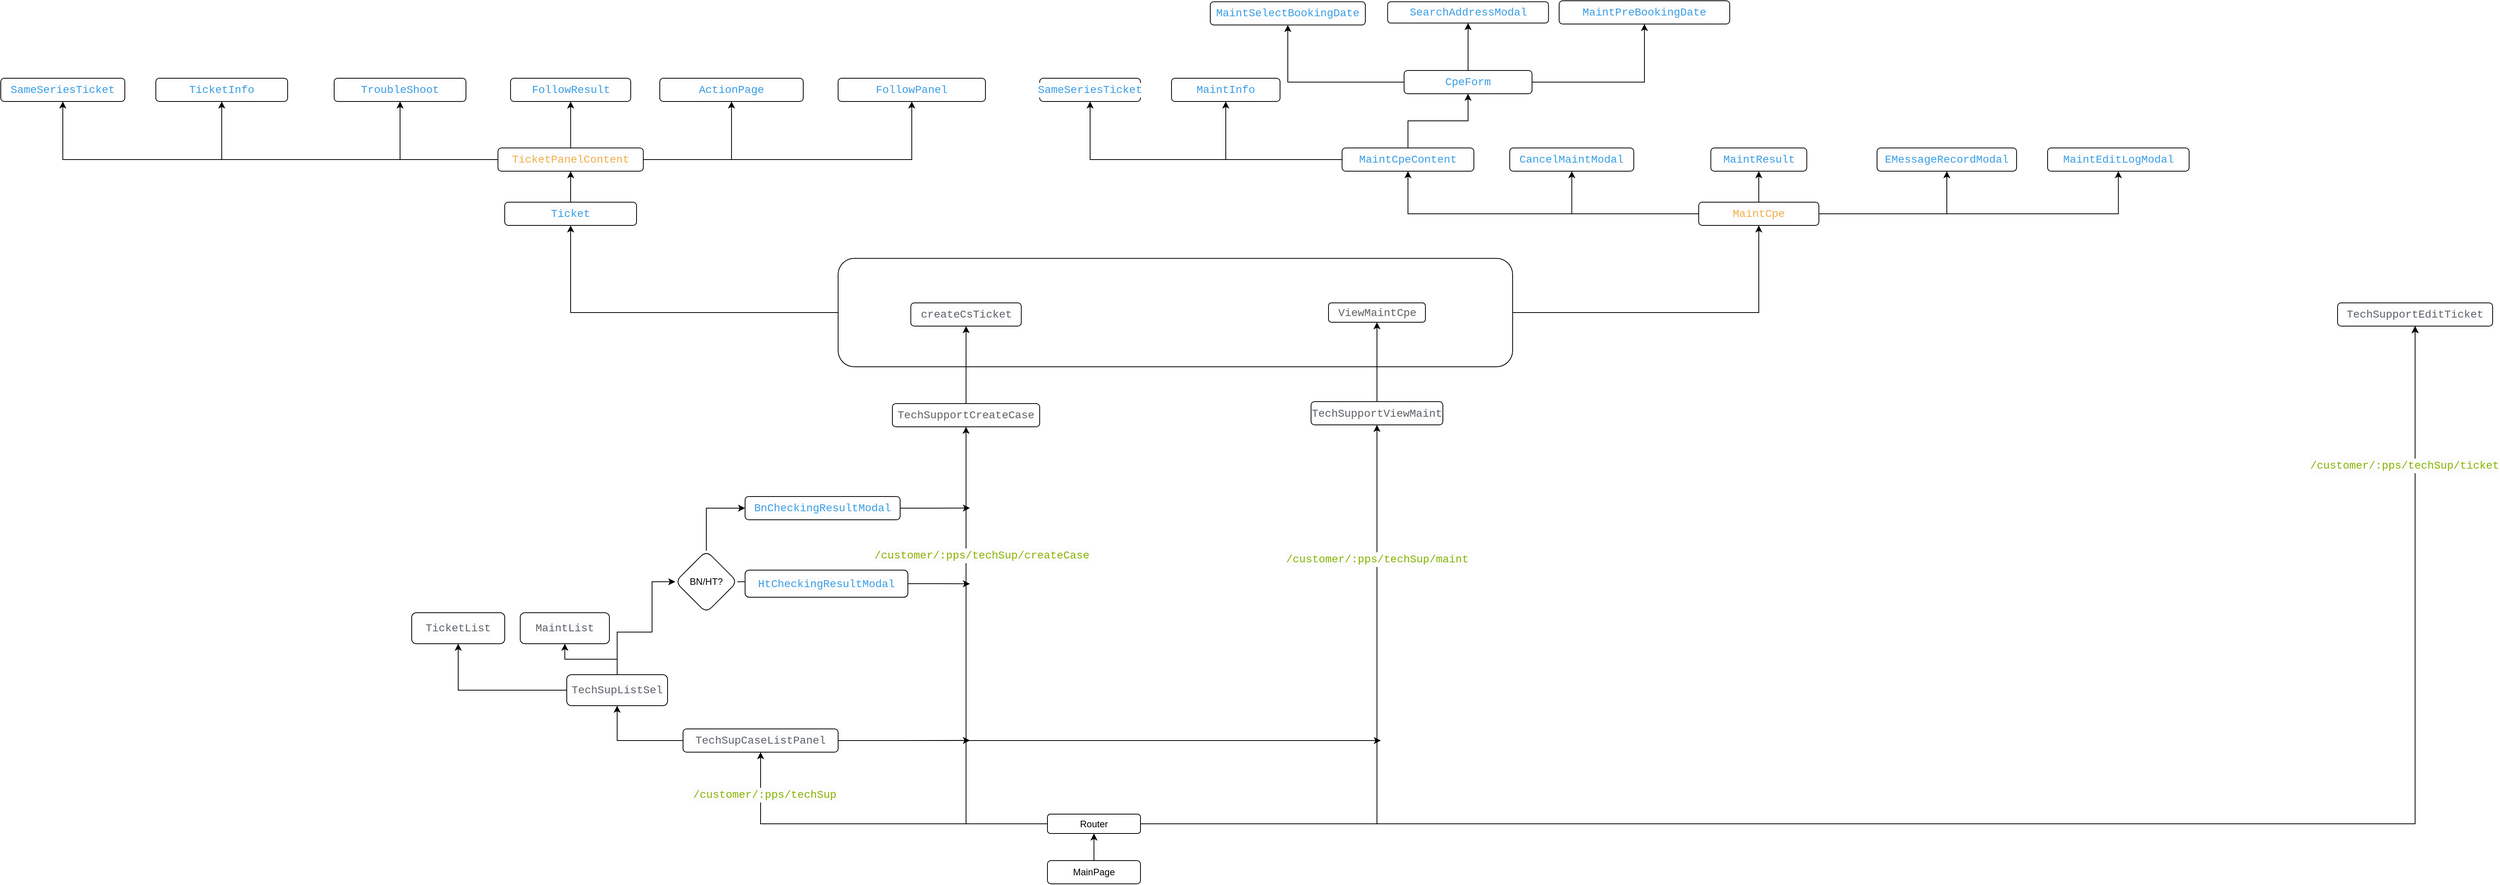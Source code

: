 <mxfile version="20.2.2" type="github">
  <diagram id="O2VmL0b9vW7oK0DRmLxH" name="第 1 页">
    <mxGraphModel dx="5217" dy="980" grid="1" gridSize="10" guides="1" tooltips="1" connect="1" arrows="1" fold="1" page="1" pageScale="1" pageWidth="3300" pageHeight="4681" math="0" shadow="0">
      <root>
        <mxCell id="0" />
        <mxCell id="1" parent="0" />
        <mxCell id="RKvN3lWJfi6Z_vdyfoKV-145" style="edgeStyle=orthogonalEdgeStyle;rounded=0;orthogonalLoop=1;jettySize=auto;html=1;" edge="1" parent="1" source="RKvN3lWJfi6Z_vdyfoKV-144" target="RKvN3lWJfi6Z_vdyfoKV-86">
          <mxGeometry relative="1" as="geometry" />
        </mxCell>
        <mxCell id="RKvN3lWJfi6Z_vdyfoKV-147" value="" style="edgeStyle=orthogonalEdgeStyle;rounded=0;orthogonalLoop=1;jettySize=auto;html=1;entryX=0.5;entryY=1;entryDx=0;entryDy=0;" edge="1" parent="1" source="RKvN3lWJfi6Z_vdyfoKV-144" target="RKvN3lWJfi6Z_vdyfoKV-88">
          <mxGeometry relative="1" as="geometry">
            <mxPoint x="1945.0" y="3662.5" as="targetPoint" />
          </mxGeometry>
        </mxCell>
        <mxCell id="RKvN3lWJfi6Z_vdyfoKV-144" value="" style="rounded=1;whiteSpace=wrap;html=1;" vertex="1" parent="1">
          <mxGeometry x="620" y="3592.5" width="870" height="140" as="geometry" />
        </mxCell>
        <mxCell id="RKvN3lWJfi6Z_vdyfoKV-32" value="" style="edgeStyle=orthogonalEdgeStyle;rounded=0;orthogonalLoop=1;jettySize=auto;html=1;" edge="1" parent="1" source="RKvN3lWJfi6Z_vdyfoKV-12" target="RKvN3lWJfi6Z_vdyfoKV-31">
          <mxGeometry relative="1" as="geometry" />
        </mxCell>
        <mxCell id="RKvN3lWJfi6Z_vdyfoKV-12" value="MainPage" style="rounded=1;whiteSpace=wrap;html=1;" vertex="1" parent="1">
          <mxGeometry x="890" y="4370" width="120" height="30" as="geometry" />
        </mxCell>
        <mxCell id="RKvN3lWJfi6Z_vdyfoKV-34" value="" style="edgeStyle=orthogonalEdgeStyle;rounded=0;orthogonalLoop=1;jettySize=auto;html=1;" edge="1" parent="1" source="RKvN3lWJfi6Z_vdyfoKV-31" target="RKvN3lWJfi6Z_vdyfoKV-33">
          <mxGeometry relative="1" as="geometry" />
        </mxCell>
        <mxCell id="RKvN3lWJfi6Z_vdyfoKV-36" value="" style="edgeStyle=orthogonalEdgeStyle;rounded=0;orthogonalLoop=1;jettySize=auto;html=1;" edge="1" parent="1" source="RKvN3lWJfi6Z_vdyfoKV-31" target="RKvN3lWJfi6Z_vdyfoKV-35">
          <mxGeometry relative="1" as="geometry" />
        </mxCell>
        <mxCell id="RKvN3lWJfi6Z_vdyfoKV-37" value="" style="edgeStyle=orthogonalEdgeStyle;rounded=0;orthogonalLoop=1;jettySize=auto;html=1;" edge="1" parent="1" source="RKvN3lWJfi6Z_vdyfoKV-31" target="RKvN3lWJfi6Z_vdyfoKV-35">
          <mxGeometry relative="1" as="geometry" />
        </mxCell>
        <mxCell id="RKvN3lWJfi6Z_vdyfoKV-38" value="" style="edgeStyle=orthogonalEdgeStyle;rounded=0;orthogonalLoop=1;jettySize=auto;html=1;" edge="1" parent="1" source="RKvN3lWJfi6Z_vdyfoKV-31" target="RKvN3lWJfi6Z_vdyfoKV-35">
          <mxGeometry relative="1" as="geometry" />
        </mxCell>
        <mxCell id="RKvN3lWJfi6Z_vdyfoKV-49" value="&lt;div style=&quot;color: rgb(92, 97, 102); background-color: rgb(252, 252, 252); font-family: Consolas, &amp;quot;Courier New&amp;quot;, monospace; font-size: 14px; line-height: 19px;&quot;&gt;&lt;span style=&quot;color: #86b300;&quot;&gt;/customer/:pps/techSup/ticket&lt;/span&gt;&lt;/div&gt;" style="edgeLabel;html=1;align=center;verticalAlign=middle;resizable=0;points=[];" vertex="1" connectable="0" parent="RKvN3lWJfi6Z_vdyfoKV-38">
          <mxGeometry x="0.571" y="-2" relative="1" as="geometry">
            <mxPoint x="-16" y="-311" as="offset" />
          </mxGeometry>
        </mxCell>
        <mxCell id="RKvN3lWJfi6Z_vdyfoKV-40" value="" style="edgeStyle=orthogonalEdgeStyle;rounded=0;orthogonalLoop=1;jettySize=auto;html=1;" edge="1" parent="1" source="RKvN3lWJfi6Z_vdyfoKV-31" target="RKvN3lWJfi6Z_vdyfoKV-39">
          <mxGeometry relative="1" as="geometry" />
        </mxCell>
        <mxCell id="RKvN3lWJfi6Z_vdyfoKV-50" value="&lt;div style=&quot;color: rgb(92, 97, 102); background-color: rgb(252, 252, 252); font-family: Consolas, &amp;quot;Courier New&amp;quot;, monospace; font-size: 14px; line-height: 19px;&quot;&gt;&lt;span style=&quot;color: #86b300;&quot;&gt;/customer/:pps/techSup/createCase&lt;/span&gt;&lt;/div&gt;" style="edgeLabel;html=1;align=center;verticalAlign=middle;resizable=0;points=[];" vertex="1" connectable="0" parent="RKvN3lWJfi6Z_vdyfoKV-40">
          <mxGeometry x="0.46" y="-1" relative="1" as="geometry">
            <mxPoint x="19" y="-1" as="offset" />
          </mxGeometry>
        </mxCell>
        <mxCell id="RKvN3lWJfi6Z_vdyfoKV-47" value="" style="edgeStyle=orthogonalEdgeStyle;rounded=0;orthogonalLoop=1;jettySize=auto;html=1;" edge="1" parent="1" source="RKvN3lWJfi6Z_vdyfoKV-31" target="RKvN3lWJfi6Z_vdyfoKV-46">
          <mxGeometry relative="1" as="geometry" />
        </mxCell>
        <mxCell id="RKvN3lWJfi6Z_vdyfoKV-48" value="&lt;div style=&quot;color: rgb(92, 97, 102); background-color: rgb(252, 252, 252); font-family: Consolas, &amp;quot;Courier New&amp;quot;, monospace; font-size: 14px; line-height: 19px;&quot;&gt;&lt;span style=&quot;color: #86b300;&quot;&gt;/customer/:pps/techSup/maint&lt;/span&gt;&lt;/div&gt;" style="edgeLabel;html=1;align=center;verticalAlign=middle;resizable=0;points=[];" vertex="1" connectable="0" parent="RKvN3lWJfi6Z_vdyfoKV-47">
          <mxGeometry x="0.232" y="2" relative="1" as="geometry">
            <mxPoint x="2" y="-142" as="offset" />
          </mxGeometry>
        </mxCell>
        <mxCell id="RKvN3lWJfi6Z_vdyfoKV-31" value="Router" style="whiteSpace=wrap;html=1;rounded=1;" vertex="1" parent="1">
          <mxGeometry x="890" y="4310" width="120" height="25" as="geometry" />
        </mxCell>
        <mxCell id="RKvN3lWJfi6Z_vdyfoKV-53" value="" style="edgeStyle=orthogonalEdgeStyle;rounded=0;orthogonalLoop=1;jettySize=auto;html=1;" edge="1" parent="1" source="RKvN3lWJfi6Z_vdyfoKV-33" target="RKvN3lWJfi6Z_vdyfoKV-52">
          <mxGeometry relative="1" as="geometry" />
        </mxCell>
        <mxCell id="RKvN3lWJfi6Z_vdyfoKV-134" style="edgeStyle=orthogonalEdgeStyle;rounded=0;orthogonalLoop=1;jettySize=auto;html=1;exitX=1;exitY=0.5;exitDx=0;exitDy=0;" edge="1" parent="1" source="RKvN3lWJfi6Z_vdyfoKV-33">
          <mxGeometry relative="1" as="geometry">
            <mxPoint x="790" y="4214.889" as="targetPoint" />
          </mxGeometry>
        </mxCell>
        <mxCell id="RKvN3lWJfi6Z_vdyfoKV-135" style="edgeStyle=orthogonalEdgeStyle;rounded=0;orthogonalLoop=1;jettySize=auto;html=1;exitX=1;exitY=0.5;exitDx=0;exitDy=0;" edge="1" parent="1" source="RKvN3lWJfi6Z_vdyfoKV-33">
          <mxGeometry relative="1" as="geometry">
            <mxPoint x="1320" y="4215" as="targetPoint" />
          </mxGeometry>
        </mxCell>
        <mxCell id="RKvN3lWJfi6Z_vdyfoKV-33" value="&lt;div style=&quot;color: rgb(92, 97, 102); background-color: rgb(252, 252, 252); font-family: Consolas, &amp;quot;Courier New&amp;quot;, monospace; font-size: 14px; line-height: 19px;&quot;&gt;TechSupCaseListPanel&lt;/div&gt;" style="whiteSpace=wrap;html=1;rounded=1;" vertex="1" parent="1">
          <mxGeometry x="420" y="4200" width="200" height="30" as="geometry" />
        </mxCell>
        <mxCell id="RKvN3lWJfi6Z_vdyfoKV-35" value="&lt;div style=&quot;color: rgb(92, 97, 102); background-color: rgb(252, 252, 252); font-family: Consolas, &amp;quot;Courier New&amp;quot;, monospace; font-size: 14px; line-height: 19px;&quot;&gt;TechSupportEditTicket&lt;/div&gt;" style="whiteSpace=wrap;html=1;rounded=1;" vertex="1" parent="1">
          <mxGeometry x="2554" y="3650" width="200" height="30" as="geometry" />
        </mxCell>
        <mxCell id="RKvN3lWJfi6Z_vdyfoKV-85" value="" style="edgeStyle=orthogonalEdgeStyle;rounded=0;orthogonalLoop=1;jettySize=auto;html=1;" edge="1" parent="1" source="RKvN3lWJfi6Z_vdyfoKV-39" target="RKvN3lWJfi6Z_vdyfoKV-84">
          <mxGeometry relative="1" as="geometry" />
        </mxCell>
        <mxCell id="RKvN3lWJfi6Z_vdyfoKV-39" value="&lt;div style=&quot;color: rgb(92, 97, 102); background-color: rgb(252, 252, 252); font-family: Consolas, &amp;quot;Courier New&amp;quot;, monospace; font-size: 14px; line-height: 19px;&quot;&gt;TechSupportCreateCase&lt;/div&gt;" style="whiteSpace=wrap;html=1;rounded=1;" vertex="1" parent="1">
          <mxGeometry x="690" y="3780" width="190" height="30" as="geometry" />
        </mxCell>
        <mxCell id="RKvN3lWJfi6Z_vdyfoKV-43" value="&lt;div style=&quot;color: rgb(92, 97, 102); background-color: rgb(252, 252, 252); font-family: Consolas, &amp;quot;Courier New&amp;quot;, monospace; font-size: 14px; line-height: 19px;&quot;&gt;&lt;span style=&quot;color: #86b300;&quot;&gt;/customer/:pps/techSup&lt;/span&gt;&lt;/div&gt;" style="text;html=1;align=center;verticalAlign=middle;resizable=0;points=[];autosize=1;strokeColor=none;fillColor=none;" vertex="1" parent="1">
          <mxGeometry x="430" y="4270" width="190" height="30" as="geometry" />
        </mxCell>
        <mxCell id="RKvN3lWJfi6Z_vdyfoKV-137" value="" style="edgeStyle=orthogonalEdgeStyle;rounded=0;orthogonalLoop=1;jettySize=auto;html=1;" edge="1" parent="1" source="RKvN3lWJfi6Z_vdyfoKV-46" target="RKvN3lWJfi6Z_vdyfoKV-136">
          <mxGeometry relative="1" as="geometry" />
        </mxCell>
        <mxCell id="RKvN3lWJfi6Z_vdyfoKV-46" value="&lt;div style=&quot;color: rgb(92, 97, 102); background-color: rgb(252, 252, 252); font-family: Consolas, &amp;quot;Courier New&amp;quot;, monospace; font-size: 14px; line-height: 19px;&quot;&gt;TechSupportViewMaint&lt;/div&gt;" style="whiteSpace=wrap;html=1;rounded=1;" vertex="1" parent="1">
          <mxGeometry x="1230" y="3777.5" width="170" height="30" as="geometry" />
        </mxCell>
        <mxCell id="RKvN3lWJfi6Z_vdyfoKV-62" value="" style="edgeStyle=orthogonalEdgeStyle;rounded=0;orthogonalLoop=1;jettySize=auto;html=1;" edge="1" parent="1" source="RKvN3lWJfi6Z_vdyfoKV-52" target="RKvN3lWJfi6Z_vdyfoKV-61">
          <mxGeometry relative="1" as="geometry" />
        </mxCell>
        <mxCell id="RKvN3lWJfi6Z_vdyfoKV-66" value="" style="edgeStyle=orthogonalEdgeStyle;rounded=0;orthogonalLoop=1;jettySize=auto;html=1;" edge="1" parent="1" source="RKvN3lWJfi6Z_vdyfoKV-52" target="RKvN3lWJfi6Z_vdyfoKV-65">
          <mxGeometry relative="1" as="geometry" />
        </mxCell>
        <mxCell id="RKvN3lWJfi6Z_vdyfoKV-73" value="" style="edgeStyle=orthogonalEdgeStyle;rounded=0;orthogonalLoop=1;jettySize=auto;html=1;" edge="1" parent="1" source="RKvN3lWJfi6Z_vdyfoKV-52" target="RKvN3lWJfi6Z_vdyfoKV-72">
          <mxGeometry relative="1" as="geometry">
            <Array as="points">
              <mxPoint x="335" y="4075" />
              <mxPoint x="380" y="4075" />
            </Array>
          </mxGeometry>
        </mxCell>
        <mxCell id="RKvN3lWJfi6Z_vdyfoKV-52" value="&lt;div style=&quot;color: rgb(92, 97, 102); background-color: rgb(252, 252, 252); font-family: Consolas, &amp;quot;Courier New&amp;quot;, monospace; font-size: 14px; line-height: 19px;&quot;&gt;TechSupListSel&lt;/div&gt;" style="whiteSpace=wrap;html=1;rounded=1;" vertex="1" parent="1">
          <mxGeometry x="270" y="4130" width="130" height="40" as="geometry" />
        </mxCell>
        <mxCell id="RKvN3lWJfi6Z_vdyfoKV-61" value="&lt;div style=&quot;color: rgb(92, 97, 102); background-color: rgb(252, 252, 252); font-family: Consolas, &amp;quot;Courier New&amp;quot;, monospace; font-size: 14px; line-height: 19px;&quot;&gt;TicketList&lt;/div&gt;" style="whiteSpace=wrap;html=1;rounded=1;" vertex="1" parent="1">
          <mxGeometry x="70" y="4050" width="120" height="40" as="geometry" />
        </mxCell>
        <mxCell id="RKvN3lWJfi6Z_vdyfoKV-65" value="&lt;div style=&quot;color: rgb(92, 97, 102); background-color: rgb(252, 252, 252); font-family: Consolas, &amp;quot;Courier New&amp;quot;, monospace; font-size: 14px; line-height: 19px;&quot;&gt;MaintList&lt;/div&gt;" style="whiteSpace=wrap;html=1;rounded=1;" vertex="1" parent="1">
          <mxGeometry x="210" y="4050" width="115" height="40" as="geometry" />
        </mxCell>
        <mxCell id="RKvN3lWJfi6Z_vdyfoKV-78" value="" style="edgeStyle=orthogonalEdgeStyle;rounded=0;orthogonalLoop=1;jettySize=auto;html=1;" edge="1" parent="1" source="RKvN3lWJfi6Z_vdyfoKV-72" target="RKvN3lWJfi6Z_vdyfoKV-77">
          <mxGeometry relative="1" as="geometry">
            <Array as="points">
              <mxPoint x="450" y="3915" />
            </Array>
          </mxGeometry>
        </mxCell>
        <mxCell id="RKvN3lWJfi6Z_vdyfoKV-80" value="" style="edgeStyle=orthogonalEdgeStyle;rounded=0;orthogonalLoop=1;jettySize=auto;html=1;" edge="1" parent="1" source="RKvN3lWJfi6Z_vdyfoKV-72" target="RKvN3lWJfi6Z_vdyfoKV-79">
          <mxGeometry relative="1" as="geometry" />
        </mxCell>
        <mxCell id="RKvN3lWJfi6Z_vdyfoKV-72" value="BN/HT?" style="rhombus;whiteSpace=wrap;html=1;rounded=1;" vertex="1" parent="1">
          <mxGeometry x="410" y="3970" width="80" height="80" as="geometry" />
        </mxCell>
        <mxCell id="RKvN3lWJfi6Z_vdyfoKV-132" style="edgeStyle=orthogonalEdgeStyle;rounded=0;orthogonalLoop=1;jettySize=auto;html=1;exitX=1;exitY=0.5;exitDx=0;exitDy=0;" edge="1" parent="1" source="RKvN3lWJfi6Z_vdyfoKV-77">
          <mxGeometry relative="1" as="geometry">
            <mxPoint x="790" y="3914.889" as="targetPoint" />
          </mxGeometry>
        </mxCell>
        <mxCell id="RKvN3lWJfi6Z_vdyfoKV-77" value="&lt;div style=&quot;color: rgb(92, 97, 102); background-color: rgb(252, 252, 252); font-family: Consolas, &amp;quot;Courier New&amp;quot;, monospace; font-size: 14px; line-height: 19px;&quot;&gt;&lt;span style=&quot;color: #399ee6;&quot;&gt;BnCheckingResultModal&lt;/span&gt;&lt;/div&gt;" style="whiteSpace=wrap;html=1;rounded=1;" vertex="1" parent="1">
          <mxGeometry x="500" y="3900" width="200" height="30" as="geometry" />
        </mxCell>
        <mxCell id="RKvN3lWJfi6Z_vdyfoKV-133" style="edgeStyle=orthogonalEdgeStyle;rounded=0;orthogonalLoop=1;jettySize=auto;html=1;exitX=1;exitY=0.5;exitDx=0;exitDy=0;" edge="1" parent="1" source="RKvN3lWJfi6Z_vdyfoKV-79">
          <mxGeometry relative="1" as="geometry">
            <mxPoint x="790" y="4012.667" as="targetPoint" />
          </mxGeometry>
        </mxCell>
        <mxCell id="RKvN3lWJfi6Z_vdyfoKV-79" value="&lt;div style=&quot;color: rgb(92, 97, 102); background-color: rgb(252, 252, 252); font-family: Consolas, &amp;quot;Courier New&amp;quot;, monospace; font-size: 14px; line-height: 19px;&quot;&gt;&lt;span style=&quot;color: #399ee6;&quot;&gt;HtCheckingResultModal&lt;/span&gt;&lt;/div&gt;" style="whiteSpace=wrap;html=1;rounded=1;" vertex="1" parent="1">
          <mxGeometry x="500" y="3995" width="210" height="35" as="geometry" />
        </mxCell>
        <mxCell id="RKvN3lWJfi6Z_vdyfoKV-84" value="&lt;div style=&quot;color: rgb(92, 97, 102); background-color: rgb(252, 252, 252); font-family: Consolas, &amp;quot;Courier New&amp;quot;, monospace; font-size: 14px; line-height: 19px;&quot;&gt;createCsTicket&lt;/div&gt;" style="whiteSpace=wrap;html=1;rounded=1;" vertex="1" parent="1">
          <mxGeometry x="713.75" y="3650" width="142.5" height="30" as="geometry" />
        </mxCell>
        <mxCell id="RKvN3lWJfi6Z_vdyfoKV-91" value="" style="edgeStyle=orthogonalEdgeStyle;rounded=0;orthogonalLoop=1;jettySize=auto;html=1;" edge="1" parent="1" source="RKvN3lWJfi6Z_vdyfoKV-86" target="RKvN3lWJfi6Z_vdyfoKV-90">
          <mxGeometry relative="1" as="geometry" />
        </mxCell>
        <mxCell id="RKvN3lWJfi6Z_vdyfoKV-86" value="&lt;div style=&quot;color: rgb(92, 97, 102); background-color: rgb(252, 252, 252); font-family: Consolas, &amp;quot;Courier New&amp;quot;, monospace; font-size: 14px; line-height: 19px;&quot;&gt;&lt;span style=&quot;color: #399ee6;&quot;&gt;Ticket&lt;/span&gt;&lt;/div&gt;" style="whiteSpace=wrap;html=1;rounded=1;" vertex="1" parent="1">
          <mxGeometry x="190" y="3520" width="170" height="30" as="geometry" />
        </mxCell>
        <mxCell id="RKvN3lWJfi6Z_vdyfoKV-109" value="" style="edgeStyle=orthogonalEdgeStyle;rounded=0;orthogonalLoop=1;jettySize=auto;html=1;" edge="1" parent="1" source="RKvN3lWJfi6Z_vdyfoKV-88" target="RKvN3lWJfi6Z_vdyfoKV-108">
          <mxGeometry relative="1" as="geometry" />
        </mxCell>
        <mxCell id="RKvN3lWJfi6Z_vdyfoKV-111" value="" style="edgeStyle=orthogonalEdgeStyle;rounded=0;orthogonalLoop=1;jettySize=auto;html=1;" edge="1" parent="1" source="RKvN3lWJfi6Z_vdyfoKV-88" target="RKvN3lWJfi6Z_vdyfoKV-110">
          <mxGeometry relative="1" as="geometry" />
        </mxCell>
        <mxCell id="RKvN3lWJfi6Z_vdyfoKV-113" value="" style="edgeStyle=orthogonalEdgeStyle;rounded=0;orthogonalLoop=1;jettySize=auto;html=1;" edge="1" parent="1" source="RKvN3lWJfi6Z_vdyfoKV-88" target="RKvN3lWJfi6Z_vdyfoKV-112">
          <mxGeometry relative="1" as="geometry" />
        </mxCell>
        <mxCell id="RKvN3lWJfi6Z_vdyfoKV-115" value="" style="edgeStyle=orthogonalEdgeStyle;rounded=0;orthogonalLoop=1;jettySize=auto;html=1;entryX=0.5;entryY=1;entryDx=0;entryDy=0;" edge="1" parent="1" source="RKvN3lWJfi6Z_vdyfoKV-88" target="RKvN3lWJfi6Z_vdyfoKV-114">
          <mxGeometry relative="1" as="geometry">
            <mxPoint x="2271.182" y="3480" as="targetPoint" />
          </mxGeometry>
        </mxCell>
        <mxCell id="RKvN3lWJfi6Z_vdyfoKV-142" value="" style="edgeStyle=orthogonalEdgeStyle;rounded=0;orthogonalLoop=1;jettySize=auto;html=1;" edge="1" parent="1" source="RKvN3lWJfi6Z_vdyfoKV-88" target="RKvN3lWJfi6Z_vdyfoKV-141">
          <mxGeometry relative="1" as="geometry" />
        </mxCell>
        <mxCell id="RKvN3lWJfi6Z_vdyfoKV-88" value="&lt;div style=&quot;color: rgb(92, 97, 102); background-color: rgb(252, 252, 252); font-family: Consolas, &amp;quot;Courier New&amp;quot;, monospace; font-size: 14px; line-height: 19px;&quot;&gt;&lt;div style=&quot;line-height: 19px;&quot;&gt;&lt;span style=&quot;color: #f2ae49;&quot;&gt;MaintCpe&lt;/span&gt;&lt;/div&gt;&lt;/div&gt;" style="whiteSpace=wrap;html=1;rounded=1;" vertex="1" parent="1">
          <mxGeometry x="1730" y="3520" width="155" height="30" as="geometry" />
        </mxCell>
        <mxCell id="RKvN3lWJfi6Z_vdyfoKV-96" value="" style="edgeStyle=orthogonalEdgeStyle;rounded=0;orthogonalLoop=1;jettySize=auto;html=1;" edge="1" parent="1" source="RKvN3lWJfi6Z_vdyfoKV-90" target="RKvN3lWJfi6Z_vdyfoKV-95">
          <mxGeometry relative="1" as="geometry" />
        </mxCell>
        <mxCell id="RKvN3lWJfi6Z_vdyfoKV-98" value="" style="edgeStyle=orthogonalEdgeStyle;rounded=0;orthogonalLoop=1;jettySize=auto;html=1;" edge="1" parent="1" source="RKvN3lWJfi6Z_vdyfoKV-90" target="RKvN3lWJfi6Z_vdyfoKV-97">
          <mxGeometry relative="1" as="geometry" />
        </mxCell>
        <mxCell id="RKvN3lWJfi6Z_vdyfoKV-101" value="" style="edgeStyle=orthogonalEdgeStyle;rounded=0;orthogonalLoop=1;jettySize=auto;html=1;" edge="1" parent="1" source="RKvN3lWJfi6Z_vdyfoKV-90" target="RKvN3lWJfi6Z_vdyfoKV-100">
          <mxGeometry relative="1" as="geometry" />
        </mxCell>
        <mxCell id="RKvN3lWJfi6Z_vdyfoKV-103" value="" style="edgeStyle=orthogonalEdgeStyle;rounded=0;orthogonalLoop=1;jettySize=auto;html=1;" edge="1" parent="1" source="RKvN3lWJfi6Z_vdyfoKV-90" target="RKvN3lWJfi6Z_vdyfoKV-102">
          <mxGeometry relative="1" as="geometry" />
        </mxCell>
        <mxCell id="RKvN3lWJfi6Z_vdyfoKV-105" value="" style="edgeStyle=orthogonalEdgeStyle;rounded=0;orthogonalLoop=1;jettySize=auto;html=1;" edge="1" parent="1" source="RKvN3lWJfi6Z_vdyfoKV-90" target="RKvN3lWJfi6Z_vdyfoKV-104">
          <mxGeometry relative="1" as="geometry" />
        </mxCell>
        <mxCell id="RKvN3lWJfi6Z_vdyfoKV-107" value="" style="edgeStyle=orthogonalEdgeStyle;rounded=0;orthogonalLoop=1;jettySize=auto;html=1;" edge="1" parent="1" source="RKvN3lWJfi6Z_vdyfoKV-90" target="RKvN3lWJfi6Z_vdyfoKV-106">
          <mxGeometry relative="1" as="geometry" />
        </mxCell>
        <mxCell id="RKvN3lWJfi6Z_vdyfoKV-90" value="&lt;div style=&quot;color: rgb(92, 97, 102); background-color: rgb(252, 252, 252); font-family: Consolas, &amp;quot;Courier New&amp;quot;, monospace; font-size: 14px; line-height: 19px;&quot;&gt;&lt;span style=&quot;color: #f2ae49;&quot;&gt;TicketPanelContent&lt;/span&gt;&lt;/div&gt;" style="whiteSpace=wrap;html=1;rounded=1;" vertex="1" parent="1">
          <mxGeometry x="181.25" y="3450" width="187.5" height="30" as="geometry" />
        </mxCell>
        <mxCell id="RKvN3lWJfi6Z_vdyfoKV-95" value="&lt;div style=&quot;color: rgb(92, 97, 102); background-color: rgb(252, 252, 252); font-family: Consolas, &amp;quot;Courier New&amp;quot;, monospace; font-size: 14px; line-height: 19px;&quot;&gt;&lt;span style=&quot;color: #399ee6;&quot;&gt;SameSeriesTicket&lt;/span&gt;&lt;/div&gt;" style="whiteSpace=wrap;html=1;rounded=1;" vertex="1" parent="1">
          <mxGeometry x="-460" y="3360" width="160" height="30" as="geometry" />
        </mxCell>
        <mxCell id="RKvN3lWJfi6Z_vdyfoKV-97" value="&lt;div style=&quot;color: rgb(92, 97, 102); background-color: rgb(252, 252, 252); font-family: Consolas, &amp;quot;Courier New&amp;quot;, monospace; font-size: 14px; line-height: 19px;&quot;&gt;&lt;span style=&quot;color: #399ee6;&quot;&gt;TicketInfo&lt;/span&gt;&lt;/div&gt;" style="whiteSpace=wrap;html=1;rounded=1;" vertex="1" parent="1">
          <mxGeometry x="-260" y="3360" width="170" height="30" as="geometry" />
        </mxCell>
        <mxCell id="RKvN3lWJfi6Z_vdyfoKV-100" value="&lt;div style=&quot;color: rgb(92, 97, 102); background-color: rgb(252, 252, 252); font-family: Consolas, &amp;quot;Courier New&amp;quot;, monospace; font-size: 14px; line-height: 19px;&quot;&gt;&lt;span style=&quot;color: #399ee6;&quot;&gt;TroubleShoot&lt;/span&gt;&lt;/div&gt;" style="whiteSpace=wrap;html=1;rounded=1;" vertex="1" parent="1">
          <mxGeometry x="-30" y="3360" width="170" height="30" as="geometry" />
        </mxCell>
        <mxCell id="RKvN3lWJfi6Z_vdyfoKV-102" value="&lt;div style=&quot;color: rgb(92, 97, 102); background-color: rgb(252, 252, 252); font-family: Consolas, &amp;quot;Courier New&amp;quot;, monospace; font-size: 14px; line-height: 19px;&quot;&gt;&lt;span style=&quot;color: #399ee6;&quot;&gt;ActionPage&lt;/span&gt;&lt;/div&gt;" style="whiteSpace=wrap;html=1;rounded=1;" vertex="1" parent="1">
          <mxGeometry x="390" y="3360" width="185" height="30" as="geometry" />
        </mxCell>
        <mxCell id="RKvN3lWJfi6Z_vdyfoKV-104" value="&lt;div style=&quot;color: rgb(92, 97, 102); background-color: rgb(252, 252, 252); font-family: Consolas, &amp;quot;Courier New&amp;quot;, monospace; font-size: 14px; line-height: 19px;&quot;&gt;&lt;span style=&quot;color: #399ee6;&quot;&gt;FollowPanel&lt;/span&gt;&lt;/div&gt;" style="whiteSpace=wrap;html=1;rounded=1;" vertex="1" parent="1">
          <mxGeometry x="620" y="3360" width="190" height="30" as="geometry" />
        </mxCell>
        <mxCell id="RKvN3lWJfi6Z_vdyfoKV-106" value="&lt;div style=&quot;color: rgb(92, 97, 102); background-color: rgb(252, 252, 252); font-family: Consolas, &amp;quot;Courier New&amp;quot;, monospace; font-size: 14px; line-height: 19px;&quot;&gt;&lt;span style=&quot;color: #399ee6;&quot;&gt;FollowResult&lt;/span&gt;&lt;/div&gt;" style="whiteSpace=wrap;html=1;rounded=1;" vertex="1" parent="1">
          <mxGeometry x="197.5" y="3360" width="155" height="30" as="geometry" />
        </mxCell>
        <mxCell id="RKvN3lWJfi6Z_vdyfoKV-118" value="" style="edgeStyle=orthogonalEdgeStyle;rounded=0;orthogonalLoop=1;jettySize=auto;html=1;" edge="1" parent="1" source="RKvN3lWJfi6Z_vdyfoKV-108" target="RKvN3lWJfi6Z_vdyfoKV-117">
          <mxGeometry relative="1" as="geometry" />
        </mxCell>
        <mxCell id="RKvN3lWJfi6Z_vdyfoKV-120" value="" style="edgeStyle=orthogonalEdgeStyle;rounded=0;orthogonalLoop=1;jettySize=auto;html=1;" edge="1" parent="1" source="RKvN3lWJfi6Z_vdyfoKV-108" target="RKvN3lWJfi6Z_vdyfoKV-119">
          <mxGeometry relative="1" as="geometry" />
        </mxCell>
        <mxCell id="RKvN3lWJfi6Z_vdyfoKV-122" value="" style="edgeStyle=orthogonalEdgeStyle;rounded=0;orthogonalLoop=1;jettySize=auto;html=1;" edge="1" parent="1" source="RKvN3lWJfi6Z_vdyfoKV-108" target="RKvN3lWJfi6Z_vdyfoKV-121">
          <mxGeometry relative="1" as="geometry" />
        </mxCell>
        <mxCell id="RKvN3lWJfi6Z_vdyfoKV-108" value="&lt;div style=&quot;color: rgb(92, 97, 102); background-color: rgb(252, 252, 252); font-family: Consolas, &amp;quot;Courier New&amp;quot;, monospace; font-size: 14px; line-height: 19px;&quot;&gt;&lt;span style=&quot;color: #399ee6;&quot;&gt;MaintCpeContent&lt;/span&gt;&lt;/div&gt;" style="whiteSpace=wrap;html=1;rounded=1;" vertex="1" parent="1">
          <mxGeometry x="1270" y="3450" width="170" height="30" as="geometry" />
        </mxCell>
        <mxCell id="RKvN3lWJfi6Z_vdyfoKV-110" value="&lt;div style=&quot;color: rgb(92, 97, 102); background-color: rgb(252, 252, 252); font-family: Consolas, &amp;quot;Courier New&amp;quot;, monospace; font-size: 14px; line-height: 19px;&quot;&gt;&lt;span style=&quot;color: #399ee6;&quot;&gt;CancelMaintModal&lt;/span&gt;&lt;/div&gt;" style="whiteSpace=wrap;html=1;rounded=1;" vertex="1" parent="1">
          <mxGeometry x="1486.25" y="3450" width="160" height="30" as="geometry" />
        </mxCell>
        <mxCell id="RKvN3lWJfi6Z_vdyfoKV-112" value="&lt;div style=&quot;color: rgb(92, 97, 102); background-color: rgb(252, 252, 252); font-family: Consolas, &amp;quot;Courier New&amp;quot;, monospace; font-size: 14px; line-height: 19px;&quot;&gt;&lt;span style=&quot;color: #399ee6;&quot;&gt;EMessageRecordModal&lt;/span&gt;&lt;/div&gt;" style="whiteSpace=wrap;html=1;rounded=1;" vertex="1" parent="1">
          <mxGeometry x="1960" y="3450" width="180" height="30" as="geometry" />
        </mxCell>
        <mxCell id="RKvN3lWJfi6Z_vdyfoKV-114" value="&lt;div style=&quot;color: rgb(92, 97, 102); background-color: rgb(252, 252, 252); font-family: Consolas, &amp;quot;Courier New&amp;quot;, monospace; font-size: 14px; line-height: 19px;&quot;&gt;&lt;span style=&quot;color: #399ee6;&quot;&gt;MaintEditLogModal&lt;/span&gt;&lt;/div&gt;" style="whiteSpace=wrap;html=1;rounded=1;" vertex="1" parent="1">
          <mxGeometry x="2180" y="3450" width="182.5" height="30" as="geometry" />
        </mxCell>
        <mxCell id="RKvN3lWJfi6Z_vdyfoKV-117" value="&lt;div style=&quot;color: rgb(92, 97, 102); background-color: rgb(252, 252, 252); font-family: Consolas, &amp;quot;Courier New&amp;quot;, monospace; font-size: 14px; line-height: 19px;&quot;&gt;&lt;span style=&quot;color: #399ee6;&quot;&gt;SameSeriesTicket&lt;/span&gt;&lt;/div&gt;" style="whiteSpace=wrap;html=1;rounded=1;" vertex="1" parent="1">
          <mxGeometry x="880" y="3360" width="130" height="30" as="geometry" />
        </mxCell>
        <mxCell id="RKvN3lWJfi6Z_vdyfoKV-119" value="&lt;div style=&quot;color: rgb(92, 97, 102); background-color: rgb(252, 252, 252); font-family: Consolas, &amp;quot;Courier New&amp;quot;, monospace; font-size: 14px; line-height: 19px;&quot;&gt;&lt;span style=&quot;color: #399ee6;&quot;&gt;MaintInfo&lt;/span&gt;&lt;/div&gt;" style="whiteSpace=wrap;html=1;rounded=1;" vertex="1" parent="1">
          <mxGeometry x="1050" y="3360" width="140" height="30" as="geometry" />
        </mxCell>
        <mxCell id="RKvN3lWJfi6Z_vdyfoKV-124" value="" style="edgeStyle=orthogonalEdgeStyle;rounded=0;orthogonalLoop=1;jettySize=auto;html=1;" edge="1" parent="1" source="RKvN3lWJfi6Z_vdyfoKV-121" target="RKvN3lWJfi6Z_vdyfoKV-123">
          <mxGeometry relative="1" as="geometry" />
        </mxCell>
        <mxCell id="RKvN3lWJfi6Z_vdyfoKV-126" value="" style="edgeStyle=orthogonalEdgeStyle;rounded=0;orthogonalLoop=1;jettySize=auto;html=1;" edge="1" parent="1" source="RKvN3lWJfi6Z_vdyfoKV-121" target="RKvN3lWJfi6Z_vdyfoKV-125">
          <mxGeometry relative="1" as="geometry" />
        </mxCell>
        <mxCell id="RKvN3lWJfi6Z_vdyfoKV-128" value="" style="edgeStyle=orthogonalEdgeStyle;rounded=0;orthogonalLoop=1;jettySize=auto;html=1;" edge="1" parent="1" source="RKvN3lWJfi6Z_vdyfoKV-121" target="RKvN3lWJfi6Z_vdyfoKV-127">
          <mxGeometry relative="1" as="geometry" />
        </mxCell>
        <mxCell id="RKvN3lWJfi6Z_vdyfoKV-121" value="&lt;div style=&quot;color: rgb(92, 97, 102); background-color: rgb(252, 252, 252); font-family: Consolas, &amp;quot;Courier New&amp;quot;, monospace; font-size: 14px; line-height: 19px;&quot;&gt;&lt;span style=&quot;color: #399ee6;&quot;&gt;CpeForm&lt;/span&gt;&lt;/div&gt;" style="whiteSpace=wrap;html=1;rounded=1;" vertex="1" parent="1">
          <mxGeometry x="1350" y="3350" width="165" height="30" as="geometry" />
        </mxCell>
        <mxCell id="RKvN3lWJfi6Z_vdyfoKV-123" value="&lt;div style=&quot;color: rgb(92, 97, 102); background-color: rgb(252, 252, 252); font-family: Consolas, &amp;quot;Courier New&amp;quot;, monospace; font-size: 14px; line-height: 19px;&quot;&gt;&lt;span style=&quot;color: #399ee6;&quot;&gt;MaintSelectBookingDate&lt;/span&gt;&lt;/div&gt;" style="whiteSpace=wrap;html=1;rounded=1;" vertex="1" parent="1">
          <mxGeometry x="1100" y="3261.25" width="200" height="30" as="geometry" />
        </mxCell>
        <mxCell id="RKvN3lWJfi6Z_vdyfoKV-125" value="&lt;div style=&quot;color: rgb(92, 97, 102); background-color: rgb(252, 252, 252); font-family: Consolas, &amp;quot;Courier New&amp;quot;, monospace; font-size: 14px; line-height: 19px;&quot;&gt;&lt;span style=&quot;color: #399ee6;&quot;&gt;MaintPreBookingDate&lt;/span&gt;&lt;/div&gt;" style="whiteSpace=wrap;html=1;rounded=1;" vertex="1" parent="1">
          <mxGeometry x="1550" y="3260" width="220" height="30" as="geometry" />
        </mxCell>
        <mxCell id="RKvN3lWJfi6Z_vdyfoKV-127" value="&lt;div style=&quot;color: rgb(92, 97, 102); background-color: rgb(252, 252, 252); font-family: Consolas, &amp;quot;Courier New&amp;quot;, monospace; font-size: 14px; line-height: 19px;&quot;&gt;&lt;span style=&quot;color: #399ee6;&quot;&gt;SearchAddressModal&lt;/span&gt;&lt;/div&gt;" style="whiteSpace=wrap;html=1;rounded=1;" vertex="1" parent="1">
          <mxGeometry x="1328.75" y="3261.25" width="207.5" height="27.5" as="geometry" />
        </mxCell>
        <mxCell id="RKvN3lWJfi6Z_vdyfoKV-136" value="&lt;div style=&quot;color: rgb(92, 97, 102); background-color: rgb(252, 252, 252); font-family: Consolas, &amp;quot;Courier New&amp;quot;, monospace; font-size: 14px; line-height: 19px;&quot;&gt;ViewMaintCpe&lt;/div&gt;" style="whiteSpace=wrap;html=1;rounded=1;" vertex="1" parent="1">
          <mxGeometry x="1252.5" y="3650" width="125" height="25" as="geometry" />
        </mxCell>
        <mxCell id="RKvN3lWJfi6Z_vdyfoKV-141" value="&lt;div style=&quot;color: rgb(92, 97, 102); background-color: rgb(252, 252, 252); font-family: Consolas, &amp;quot;Courier New&amp;quot;, monospace; font-size: 14px; line-height: 19px;&quot;&gt;&lt;span style=&quot;color: #399ee6;&quot;&gt;MaintResult&lt;/span&gt;&lt;/div&gt;" style="whiteSpace=wrap;html=1;rounded=1;" vertex="1" parent="1">
          <mxGeometry x="1745.63" y="3450" width="123.75" height="30" as="geometry" />
        </mxCell>
      </root>
    </mxGraphModel>
  </diagram>
</mxfile>

